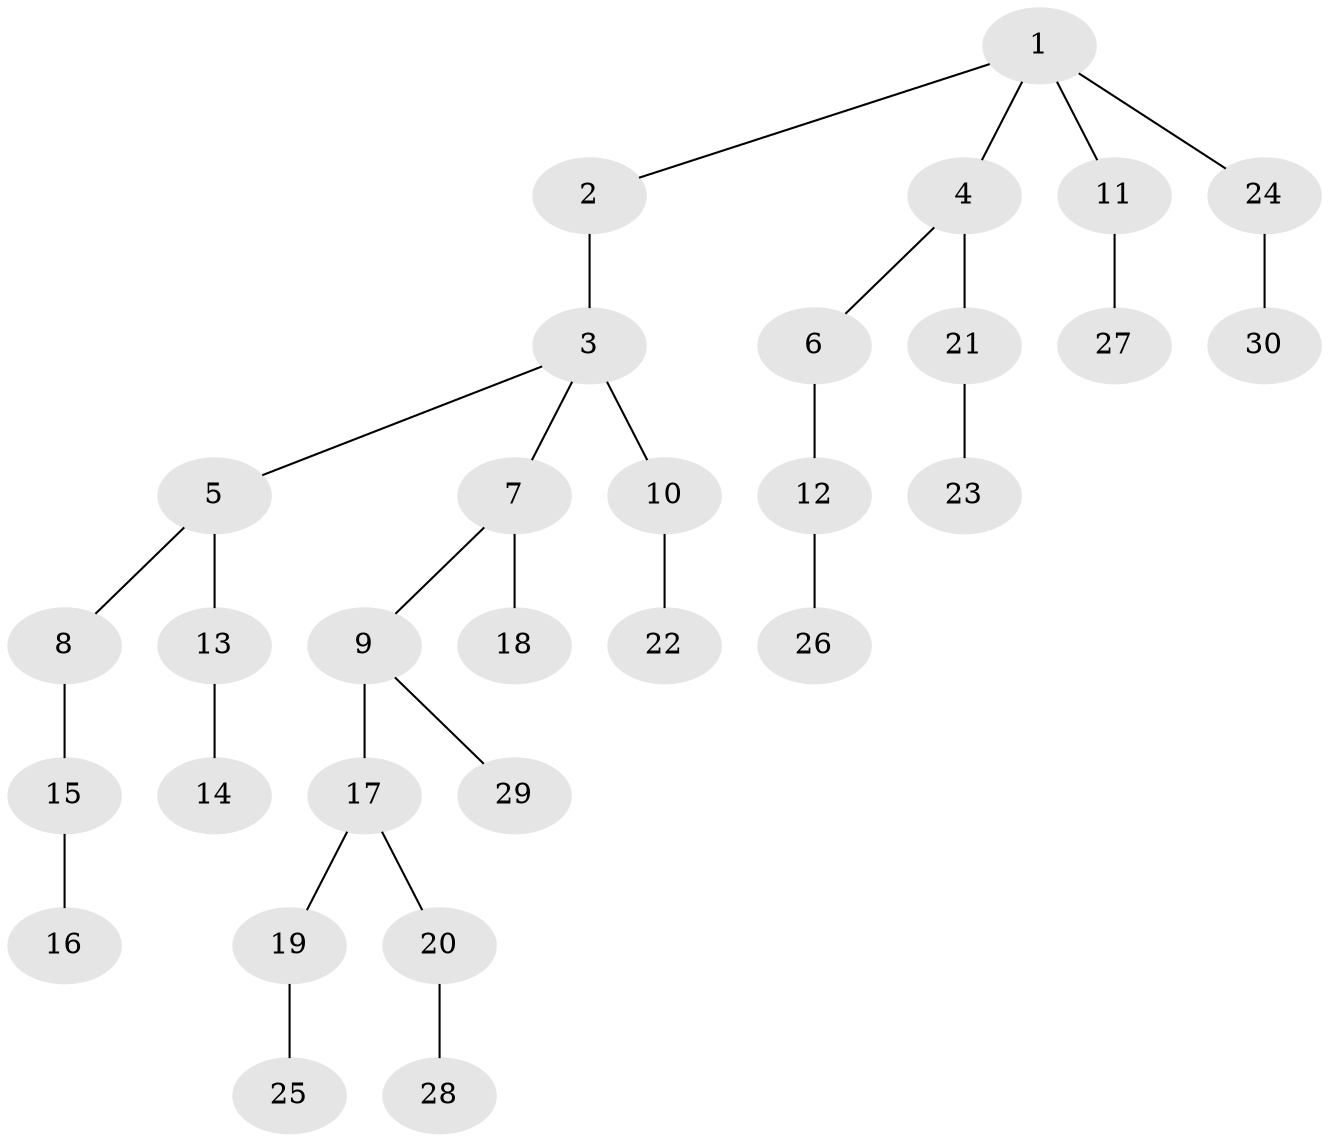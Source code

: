 // original degree distribution, {6: 0.016666666666666666, 5: 0.03333333333333333, 2: 0.38333333333333336, 3: 0.08333333333333333, 4: 0.06666666666666667, 1: 0.4166666666666667}
// Generated by graph-tools (version 1.1) at 2025/36/03/09/25 02:36:57]
// undirected, 30 vertices, 29 edges
graph export_dot {
graph [start="1"]
  node [color=gray90,style=filled];
  1;
  2;
  3;
  4;
  5;
  6;
  7;
  8;
  9;
  10;
  11;
  12;
  13;
  14;
  15;
  16;
  17;
  18;
  19;
  20;
  21;
  22;
  23;
  24;
  25;
  26;
  27;
  28;
  29;
  30;
  1 -- 2 [weight=1.0];
  1 -- 4 [weight=1.0];
  1 -- 11 [weight=1.0];
  1 -- 24 [weight=1.0];
  2 -- 3 [weight=2.0];
  3 -- 5 [weight=1.0];
  3 -- 7 [weight=1.0];
  3 -- 10 [weight=1.0];
  4 -- 6 [weight=1.0];
  4 -- 21 [weight=1.0];
  5 -- 8 [weight=1.0];
  5 -- 13 [weight=1.0];
  6 -- 12 [weight=1.0];
  7 -- 9 [weight=1.0];
  7 -- 18 [weight=1.0];
  8 -- 15 [weight=2.0];
  9 -- 17 [weight=1.0];
  9 -- 29 [weight=1.0];
  10 -- 22 [weight=1.0];
  11 -- 27 [weight=1.0];
  12 -- 26 [weight=1.0];
  13 -- 14 [weight=1.0];
  15 -- 16 [weight=1.0];
  17 -- 19 [weight=1.0];
  17 -- 20 [weight=1.0];
  19 -- 25 [weight=1.0];
  20 -- 28 [weight=1.0];
  21 -- 23 [weight=1.0];
  24 -- 30 [weight=1.0];
}
